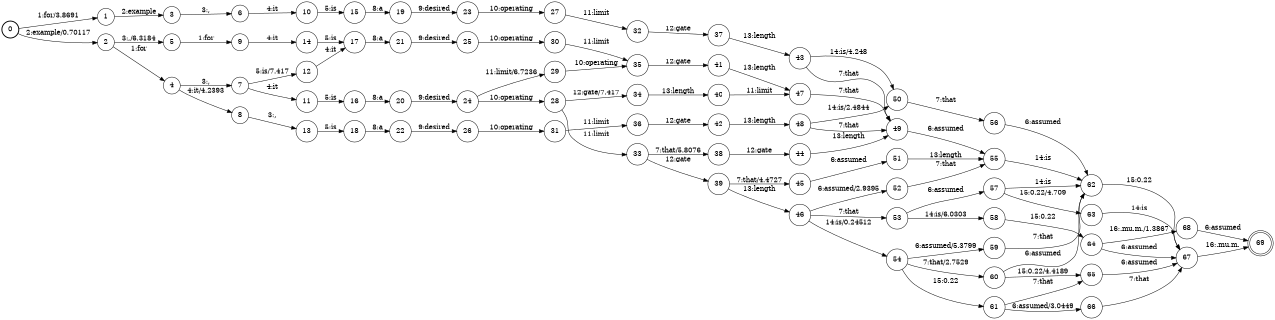 digraph FST {
rankdir = LR;
size = "8.5,11";
label = "";
center = 1;
orientation = Portrait;
ranksep = "0.4";
nodesep = "0.25";
0 [label = "0", shape = circle, style = bold, fontsize = 14]
	0 -> 1 [label = "1:for/3.8691", fontsize = 14];
	0 -> 2 [label = "2:example/0.70117", fontsize = 14];
1 [label = "1", shape = circle, style = solid, fontsize = 14]
	1 -> 3 [label = "2:example", fontsize = 14];
2 [label = "2", shape = circle, style = solid, fontsize = 14]
	2 -> 4 [label = "1:for", fontsize = 14];
	2 -> 5 [label = "3:,/6.3184", fontsize = 14];
3 [label = "3", shape = circle, style = solid, fontsize = 14]
	3 -> 6 [label = "3:,", fontsize = 14];
4 [label = "4", shape = circle, style = solid, fontsize = 14]
	4 -> 7 [label = "3:,", fontsize = 14];
	4 -> 8 [label = "4:it/4.2393", fontsize = 14];
5 [label = "5", shape = circle, style = solid, fontsize = 14]
	5 -> 9 [label = "1:for", fontsize = 14];
6 [label = "6", shape = circle, style = solid, fontsize = 14]
	6 -> 10 [label = "4:it", fontsize = 14];
7 [label = "7", shape = circle, style = solid, fontsize = 14]
	7 -> 11 [label = "4:it", fontsize = 14];
	7 -> 12 [label = "5:is/7.417", fontsize = 14];
8 [label = "8", shape = circle, style = solid, fontsize = 14]
	8 -> 13 [label = "3:,", fontsize = 14];
9 [label = "9", shape = circle, style = solid, fontsize = 14]
	9 -> 14 [label = "4:it", fontsize = 14];
10 [label = "10", shape = circle, style = solid, fontsize = 14]
	10 -> 15 [label = "5:is", fontsize = 14];
11 [label = "11", shape = circle, style = solid, fontsize = 14]
	11 -> 16 [label = "5:is", fontsize = 14];
12 [label = "12", shape = circle, style = solid, fontsize = 14]
	12 -> 17 [label = "4:it", fontsize = 14];
13 [label = "13", shape = circle, style = solid, fontsize = 14]
	13 -> 18 [label = "5:is", fontsize = 14];
14 [label = "14", shape = circle, style = solid, fontsize = 14]
	14 -> 17 [label = "5:is", fontsize = 14];
15 [label = "15", shape = circle, style = solid, fontsize = 14]
	15 -> 19 [label = "8:a", fontsize = 14];
16 [label = "16", shape = circle, style = solid, fontsize = 14]
	16 -> 20 [label = "8:a", fontsize = 14];
17 [label = "17", shape = circle, style = solid, fontsize = 14]
	17 -> 21 [label = "8:a", fontsize = 14];
18 [label = "18", shape = circle, style = solid, fontsize = 14]
	18 -> 22 [label = "8:a", fontsize = 14];
19 [label = "19", shape = circle, style = solid, fontsize = 14]
	19 -> 23 [label = "9:desired", fontsize = 14];
20 [label = "20", shape = circle, style = solid, fontsize = 14]
	20 -> 24 [label = "9:desired", fontsize = 14];
21 [label = "21", shape = circle, style = solid, fontsize = 14]
	21 -> 25 [label = "9:desired", fontsize = 14];
22 [label = "22", shape = circle, style = solid, fontsize = 14]
	22 -> 26 [label = "9:desired", fontsize = 14];
23 [label = "23", shape = circle, style = solid, fontsize = 14]
	23 -> 27 [label = "10:operating", fontsize = 14];
24 [label = "24", shape = circle, style = solid, fontsize = 14]
	24 -> 28 [label = "10:operating", fontsize = 14];
	24 -> 29 [label = "11:limit/6.7236", fontsize = 14];
25 [label = "25", shape = circle, style = solid, fontsize = 14]
	25 -> 30 [label = "10:operating", fontsize = 14];
26 [label = "26", shape = circle, style = solid, fontsize = 14]
	26 -> 31 [label = "10:operating", fontsize = 14];
27 [label = "27", shape = circle, style = solid, fontsize = 14]
	27 -> 32 [label = "11:limit", fontsize = 14];
28 [label = "28", shape = circle, style = solid, fontsize = 14]
	28 -> 33 [label = "11:limit", fontsize = 14];
	28 -> 34 [label = "12:gate/7.417", fontsize = 14];
29 [label = "29", shape = circle, style = solid, fontsize = 14]
	29 -> 35 [label = "10:operating", fontsize = 14];
30 [label = "30", shape = circle, style = solid, fontsize = 14]
	30 -> 35 [label = "11:limit", fontsize = 14];
31 [label = "31", shape = circle, style = solid, fontsize = 14]
	31 -> 36 [label = "11:limit", fontsize = 14];
32 [label = "32", shape = circle, style = solid, fontsize = 14]
	32 -> 37 [label = "12:gate", fontsize = 14];
33 [label = "33", shape = circle, style = solid, fontsize = 14]
	33 -> 38 [label = "7:that/5.8076", fontsize = 14];
	33 -> 39 [label = "12:gate", fontsize = 14];
34 [label = "34", shape = circle, style = solid, fontsize = 14]
	34 -> 40 [label = "13:length", fontsize = 14];
35 [label = "35", shape = circle, style = solid, fontsize = 14]
	35 -> 41 [label = "12:gate", fontsize = 14];
36 [label = "36", shape = circle, style = solid, fontsize = 14]
	36 -> 42 [label = "12:gate", fontsize = 14];
37 [label = "37", shape = circle, style = solid, fontsize = 14]
	37 -> 43 [label = "13:length", fontsize = 14];
38 [label = "38", shape = circle, style = solid, fontsize = 14]
	38 -> 44 [label = "12:gate", fontsize = 14];
39 [label = "39", shape = circle, style = solid, fontsize = 14]
	39 -> 45 [label = "7:that/4.4727", fontsize = 14];
	39 -> 46 [label = "13:length", fontsize = 14];
40 [label = "40", shape = circle, style = solid, fontsize = 14]
	40 -> 47 [label = "11:limit", fontsize = 14];
41 [label = "41", shape = circle, style = solid, fontsize = 14]
	41 -> 47 [label = "13:length", fontsize = 14];
42 [label = "42", shape = circle, style = solid, fontsize = 14]
	42 -> 48 [label = "13:length", fontsize = 14];
43 [label = "43", shape = circle, style = solid, fontsize = 14]
	43 -> 50 [label = "14:is/4.248", fontsize = 14];
	43 -> 49 [label = "7:that", fontsize = 14];
44 [label = "44", shape = circle, style = solid, fontsize = 14]
	44 -> 49 [label = "13:length", fontsize = 14];
45 [label = "45", shape = circle, style = solid, fontsize = 14]
	45 -> 51 [label = "6:assumed", fontsize = 14];
46 [label = "46", shape = circle, style = solid, fontsize = 14]
	46 -> 54 [label = "14:is/0.24512", fontsize = 14];
	46 -> 52 [label = "6:assumed/2.9395", fontsize = 14];
	46 -> 53 [label = "7:that", fontsize = 14];
47 [label = "47", shape = circle, style = solid, fontsize = 14]
	47 -> 49 [label = "7:that", fontsize = 14];
48 [label = "48", shape = circle, style = solid, fontsize = 14]
	48 -> 50 [label = "14:is/2.4844", fontsize = 14];
	48 -> 49 [label = "7:that", fontsize = 14];
49 [label = "49", shape = circle, style = solid, fontsize = 14]
	49 -> 55 [label = "6:assumed", fontsize = 14];
50 [label = "50", shape = circle, style = solid, fontsize = 14]
	50 -> 56 [label = "7:that", fontsize = 14];
51 [label = "51", shape = circle, style = solid, fontsize = 14]
	51 -> 55 [label = "13:length", fontsize = 14];
52 [label = "52", shape = circle, style = solid, fontsize = 14]
	52 -> 55 [label = "7:that", fontsize = 14];
53 [label = "53", shape = circle, style = solid, fontsize = 14]
	53 -> 58 [label = "14:is/6.0303", fontsize = 14];
	53 -> 57 [label = "6:assumed", fontsize = 14];
54 [label = "54", shape = circle, style = solid, fontsize = 14]
	54 -> 59 [label = "6:assumed/5.3799", fontsize = 14];
	54 -> 60 [label = "7:that/2.7529", fontsize = 14];
	54 -> 61 [label = "15:0.22", fontsize = 14];
55 [label = "55", shape = circle, style = solid, fontsize = 14]
	55 -> 62 [label = "14:is", fontsize = 14];
56 [label = "56", shape = circle, style = solid, fontsize = 14]
	56 -> 62 [label = "6:assumed", fontsize = 14];
57 [label = "57", shape = circle, style = solid, fontsize = 14]
	57 -> 62 [label = "14:is", fontsize = 14];
	57 -> 63 [label = "15:0.22/4.709", fontsize = 14];
58 [label = "58", shape = circle, style = solid, fontsize = 14]
	58 -> 64 [label = "15:0.22", fontsize = 14];
59 [label = "59", shape = circle, style = solid, fontsize = 14]
	59 -> 62 [label = "7:that", fontsize = 14];
60 [label = "60", shape = circle, style = solid, fontsize = 14]
	60 -> 62 [label = "6:assumed", fontsize = 14];
	60 -> 65 [label = "15:0.22/4.4189", fontsize = 14];
61 [label = "61", shape = circle, style = solid, fontsize = 14]
	61 -> 66 [label = "6:assumed/3.0449", fontsize = 14];
	61 -> 65 [label = "7:that", fontsize = 14];
62 [label = "62", shape = circle, style = solid, fontsize = 14]
	62 -> 67 [label = "15:0.22", fontsize = 14];
63 [label = "63", shape = circle, style = solid, fontsize = 14]
	63 -> 67 [label = "14:is", fontsize = 14];
64 [label = "64", shape = circle, style = solid, fontsize = 14]
	64 -> 67 [label = "6:assumed", fontsize = 14];
	64 -> 68 [label = "16:.mu.m./1.3867", fontsize = 14];
65 [label = "65", shape = circle, style = solid, fontsize = 14]
	65 -> 67 [label = "6:assumed", fontsize = 14];
66 [label = "66", shape = circle, style = solid, fontsize = 14]
	66 -> 67 [label = "7:that", fontsize = 14];
67 [label = "67", shape = circle, style = solid, fontsize = 14]
	67 -> 69 [label = "16:.mu.m.", fontsize = 14];
68 [label = "68", shape = circle, style = solid, fontsize = 14]
	68 -> 69 [label = "6:assumed", fontsize = 14];
69 [label = "69", shape = doublecircle, style = solid, fontsize = 14]
}
